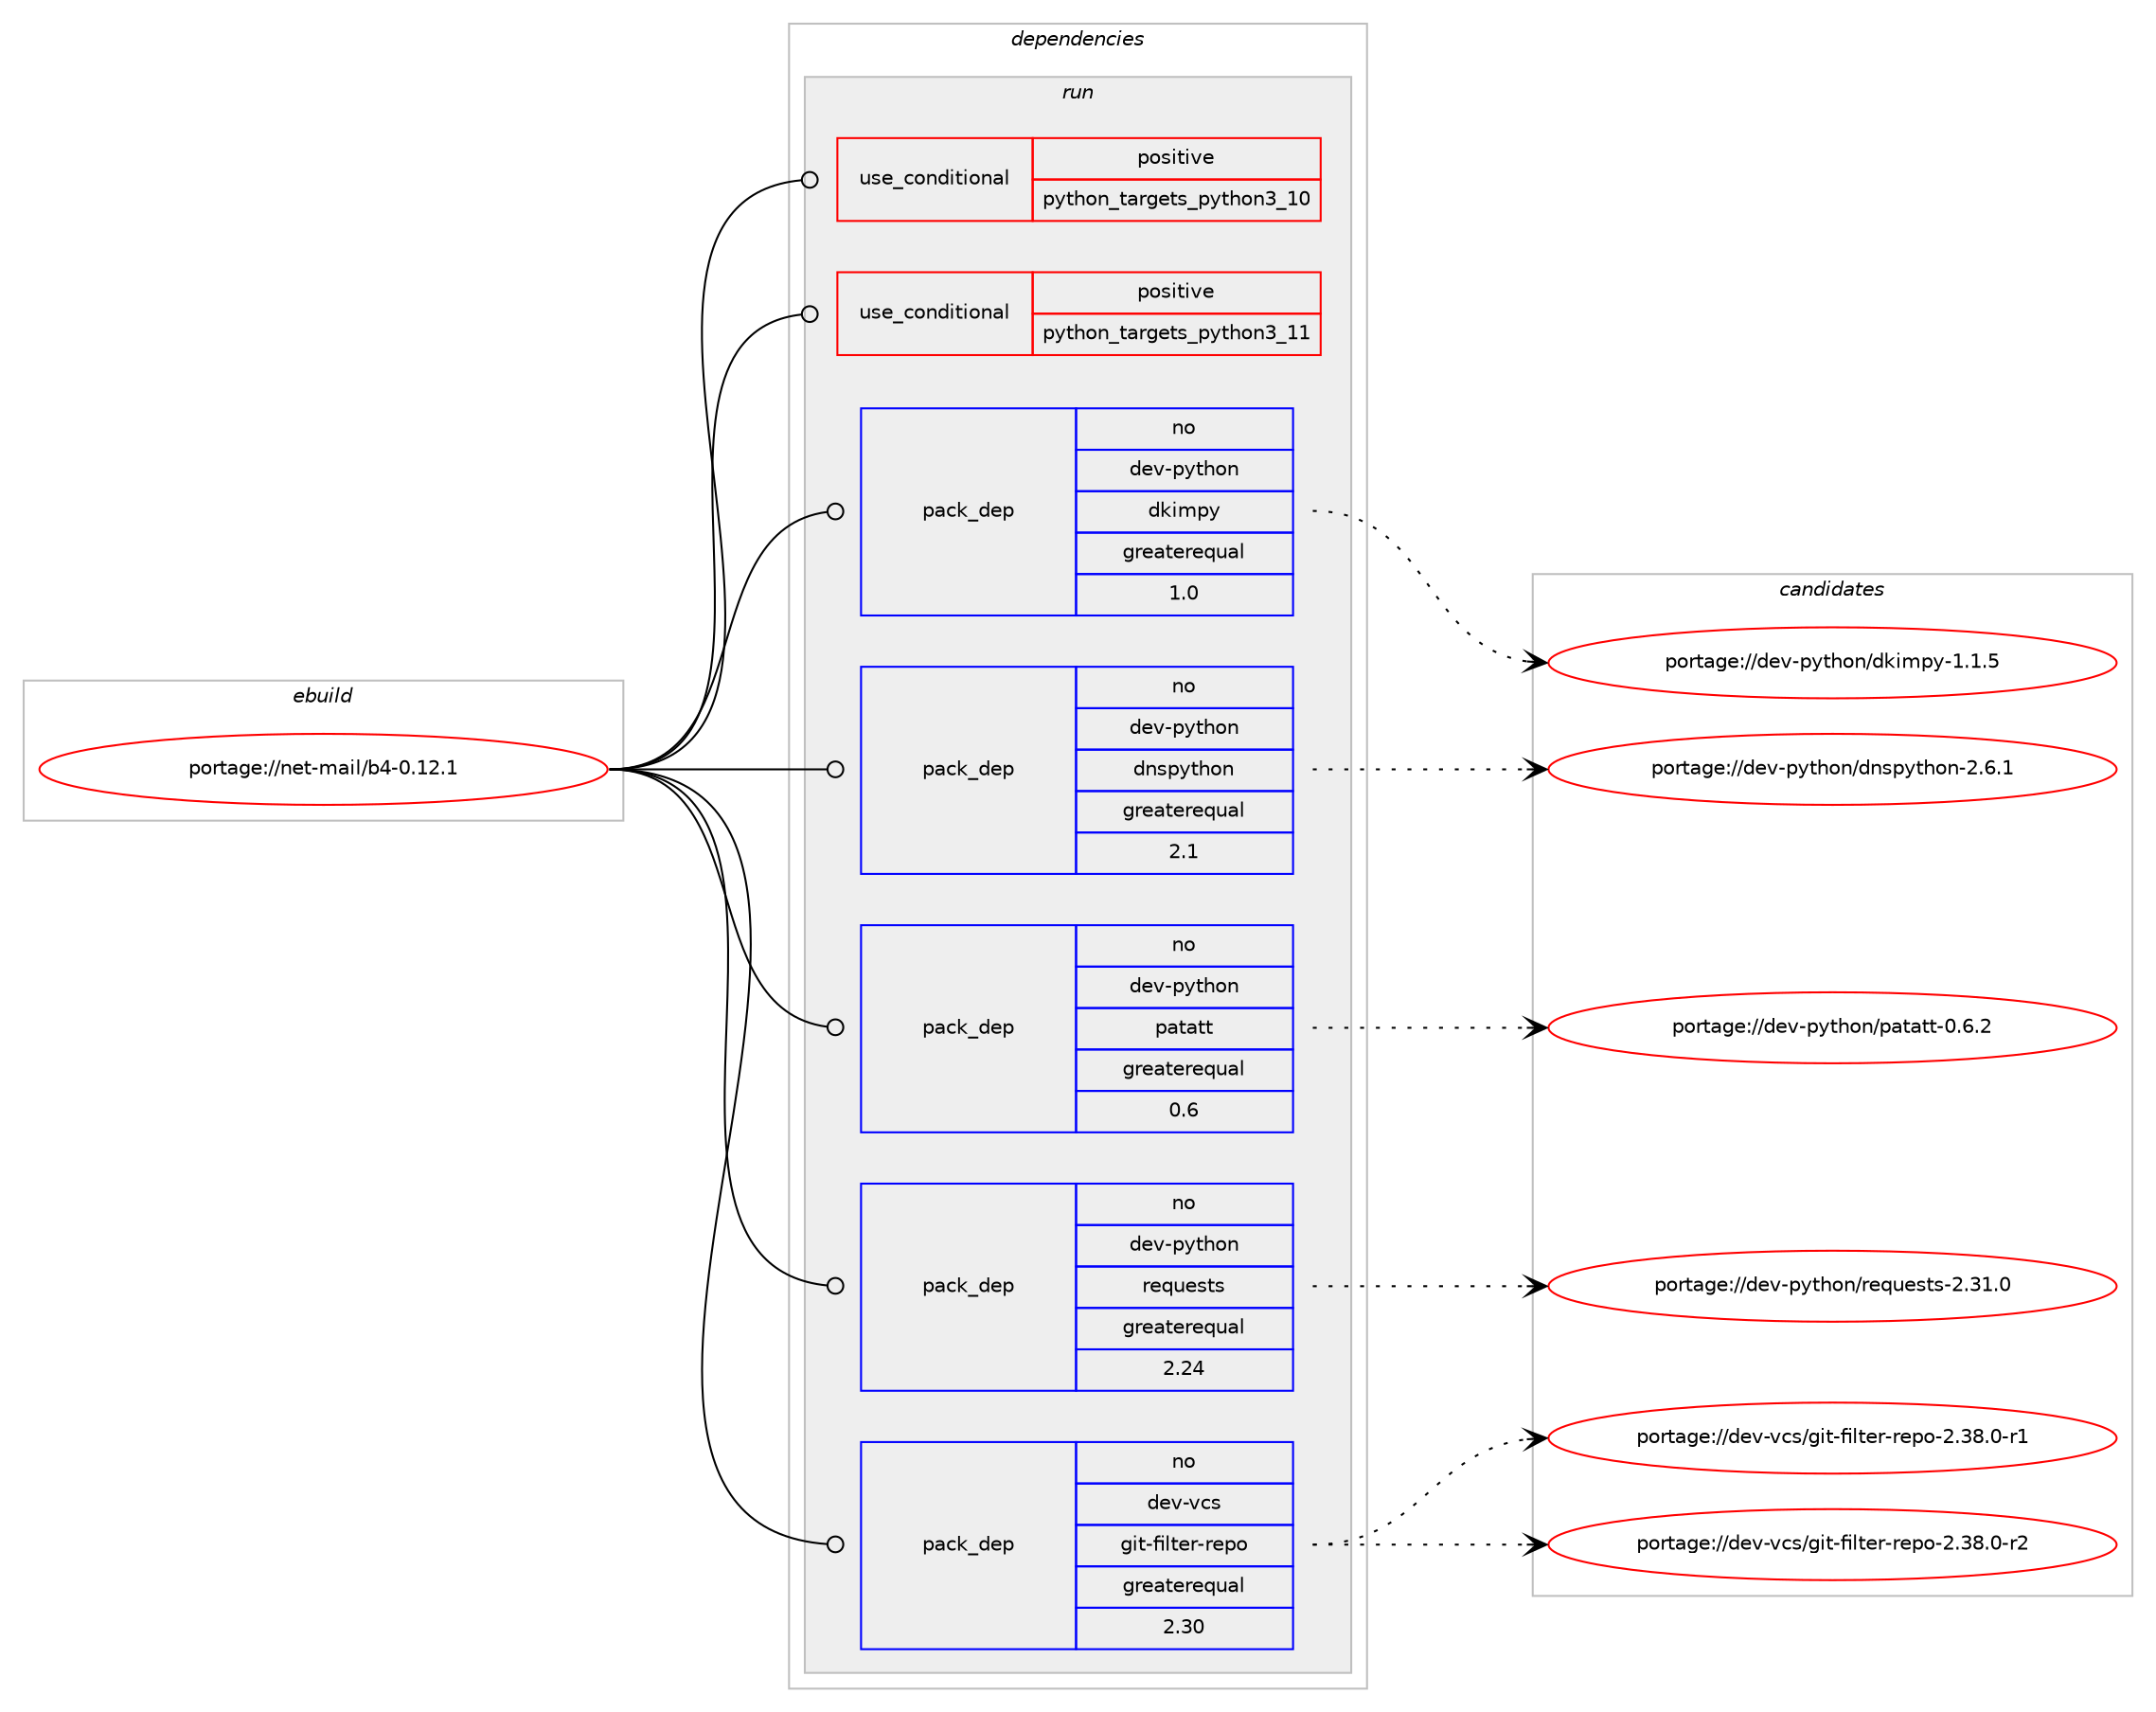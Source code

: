 digraph prolog {

# *************
# Graph options
# *************

newrank=true;
concentrate=true;
compound=true;
graph [rankdir=LR,fontname=Helvetica,fontsize=10,ranksep=1.5];#, ranksep=2.5, nodesep=0.2];
edge  [arrowhead=vee];
node  [fontname=Helvetica,fontsize=10];

# **********
# The ebuild
# **********

subgraph cluster_leftcol {
color=gray;
label=<<i>ebuild</i>>;
id [label="portage://net-mail/b4-0.12.1", color=red, width=4, href="../net-mail/b4-0.12.1.svg"];
}

# ****************
# The dependencies
# ****************

subgraph cluster_midcol {
color=gray;
label=<<i>dependencies</i>>;
subgraph cluster_compile {
fillcolor="#eeeeee";
style=filled;
label=<<i>compile</i>>;
}
subgraph cluster_compileandrun {
fillcolor="#eeeeee";
style=filled;
label=<<i>compile and run</i>>;
}
subgraph cluster_run {
fillcolor="#eeeeee";
style=filled;
label=<<i>run</i>>;
subgraph cond2813 {
dependency4326 [label=<<TABLE BORDER="0" CELLBORDER="1" CELLSPACING="0" CELLPADDING="4"><TR><TD ROWSPAN="3" CELLPADDING="10">use_conditional</TD></TR><TR><TD>positive</TD></TR><TR><TD>python_targets_python3_10</TD></TR></TABLE>>, shape=none, color=red];
# *** BEGIN UNKNOWN DEPENDENCY TYPE (TODO) ***
# dependency4326 -> package_dependency(portage://net-mail/b4-0.12.1,run,no,dev-lang,python,none,[,,],[slot(3.10)],[])
# *** END UNKNOWN DEPENDENCY TYPE (TODO) ***

}
id:e -> dependency4326:w [weight=20,style="solid",arrowhead="odot"];
subgraph cond2814 {
dependency4327 [label=<<TABLE BORDER="0" CELLBORDER="1" CELLSPACING="0" CELLPADDING="4"><TR><TD ROWSPAN="3" CELLPADDING="10">use_conditional</TD></TR><TR><TD>positive</TD></TR><TR><TD>python_targets_python3_11</TD></TR></TABLE>>, shape=none, color=red];
# *** BEGIN UNKNOWN DEPENDENCY TYPE (TODO) ***
# dependency4327 -> package_dependency(portage://net-mail/b4-0.12.1,run,no,dev-lang,python,none,[,,],[slot(3.11)],[])
# *** END UNKNOWN DEPENDENCY TYPE (TODO) ***

}
id:e -> dependency4327:w [weight=20,style="solid",arrowhead="odot"];
subgraph pack1463 {
dependency4328 [label=<<TABLE BORDER="0" CELLBORDER="1" CELLSPACING="0" CELLPADDING="4" WIDTH="220"><TR><TD ROWSPAN="6" CELLPADDING="30">pack_dep</TD></TR><TR><TD WIDTH="110">no</TD></TR><TR><TD>dev-python</TD></TR><TR><TD>dkimpy</TD></TR><TR><TD>greaterequal</TD></TR><TR><TD>1.0</TD></TR></TABLE>>, shape=none, color=blue];
}
id:e -> dependency4328:w [weight=20,style="solid",arrowhead="odot"];
subgraph pack1464 {
dependency4329 [label=<<TABLE BORDER="0" CELLBORDER="1" CELLSPACING="0" CELLPADDING="4" WIDTH="220"><TR><TD ROWSPAN="6" CELLPADDING="30">pack_dep</TD></TR><TR><TD WIDTH="110">no</TD></TR><TR><TD>dev-python</TD></TR><TR><TD>dnspython</TD></TR><TR><TD>greaterequal</TD></TR><TR><TD>2.1</TD></TR></TABLE>>, shape=none, color=blue];
}
id:e -> dependency4329:w [weight=20,style="solid",arrowhead="odot"];
subgraph pack1465 {
dependency4330 [label=<<TABLE BORDER="0" CELLBORDER="1" CELLSPACING="0" CELLPADDING="4" WIDTH="220"><TR><TD ROWSPAN="6" CELLPADDING="30">pack_dep</TD></TR><TR><TD WIDTH="110">no</TD></TR><TR><TD>dev-python</TD></TR><TR><TD>patatt</TD></TR><TR><TD>greaterequal</TD></TR><TR><TD>0.6</TD></TR></TABLE>>, shape=none, color=blue];
}
id:e -> dependency4330:w [weight=20,style="solid",arrowhead="odot"];
subgraph pack1466 {
dependency4331 [label=<<TABLE BORDER="0" CELLBORDER="1" CELLSPACING="0" CELLPADDING="4" WIDTH="220"><TR><TD ROWSPAN="6" CELLPADDING="30">pack_dep</TD></TR><TR><TD WIDTH="110">no</TD></TR><TR><TD>dev-python</TD></TR><TR><TD>requests</TD></TR><TR><TD>greaterequal</TD></TR><TR><TD>2.24</TD></TR></TABLE>>, shape=none, color=blue];
}
id:e -> dependency4331:w [weight=20,style="solid",arrowhead="odot"];
subgraph pack1467 {
dependency4332 [label=<<TABLE BORDER="0" CELLBORDER="1" CELLSPACING="0" CELLPADDING="4" WIDTH="220"><TR><TD ROWSPAN="6" CELLPADDING="30">pack_dep</TD></TR><TR><TD WIDTH="110">no</TD></TR><TR><TD>dev-vcs</TD></TR><TR><TD>git-filter-repo</TD></TR><TR><TD>greaterequal</TD></TR><TR><TD>2.30</TD></TR></TABLE>>, shape=none, color=blue];
}
id:e -> dependency4332:w [weight=20,style="solid",arrowhead="odot"];
}
}

# **************
# The candidates
# **************

subgraph cluster_choices {
rank=same;
color=gray;
label=<<i>candidates</i>>;

subgraph choice1463 {
color=black;
nodesep=1;
choice1001011184511212111610411111047100107105109112121454946494653 [label="portage://dev-python/dkimpy-1.1.5", color=red, width=4,href="../dev-python/dkimpy-1.1.5.svg"];
dependency4328:e -> choice1001011184511212111610411111047100107105109112121454946494653:w [style=dotted,weight="100"];
}
subgraph choice1464 {
color=black;
nodesep=1;
choice1001011184511212111610411111047100110115112121116104111110455046544649 [label="portage://dev-python/dnspython-2.6.1", color=red, width=4,href="../dev-python/dnspython-2.6.1.svg"];
dependency4329:e -> choice1001011184511212111610411111047100110115112121116104111110455046544649:w [style=dotted,weight="100"];
}
subgraph choice1465 {
color=black;
nodesep=1;
choice10010111845112121116104111110471129711697116116454846544650 [label="portage://dev-python/patatt-0.6.2", color=red, width=4,href="../dev-python/patatt-0.6.2.svg"];
dependency4330:e -> choice10010111845112121116104111110471129711697116116454846544650:w [style=dotted,weight="100"];
}
subgraph choice1466 {
color=black;
nodesep=1;
choice100101118451121211161041111104711410111311710111511611545504651494648 [label="portage://dev-python/requests-2.31.0", color=red, width=4,href="../dev-python/requests-2.31.0.svg"];
dependency4331:e -> choice100101118451121211161041111104711410111311710111511611545504651494648:w [style=dotted,weight="100"];
}
subgraph choice1467 {
color=black;
nodesep=1;
choice1001011184511899115471031051164510210510811610111445114101112111455046515646484511449 [label="portage://dev-vcs/git-filter-repo-2.38.0-r1", color=red, width=4,href="../dev-vcs/git-filter-repo-2.38.0-r1.svg"];
choice1001011184511899115471031051164510210510811610111445114101112111455046515646484511450 [label="portage://dev-vcs/git-filter-repo-2.38.0-r2", color=red, width=4,href="../dev-vcs/git-filter-repo-2.38.0-r2.svg"];
dependency4332:e -> choice1001011184511899115471031051164510210510811610111445114101112111455046515646484511449:w [style=dotted,weight="100"];
dependency4332:e -> choice1001011184511899115471031051164510210510811610111445114101112111455046515646484511450:w [style=dotted,weight="100"];
}
}

}
